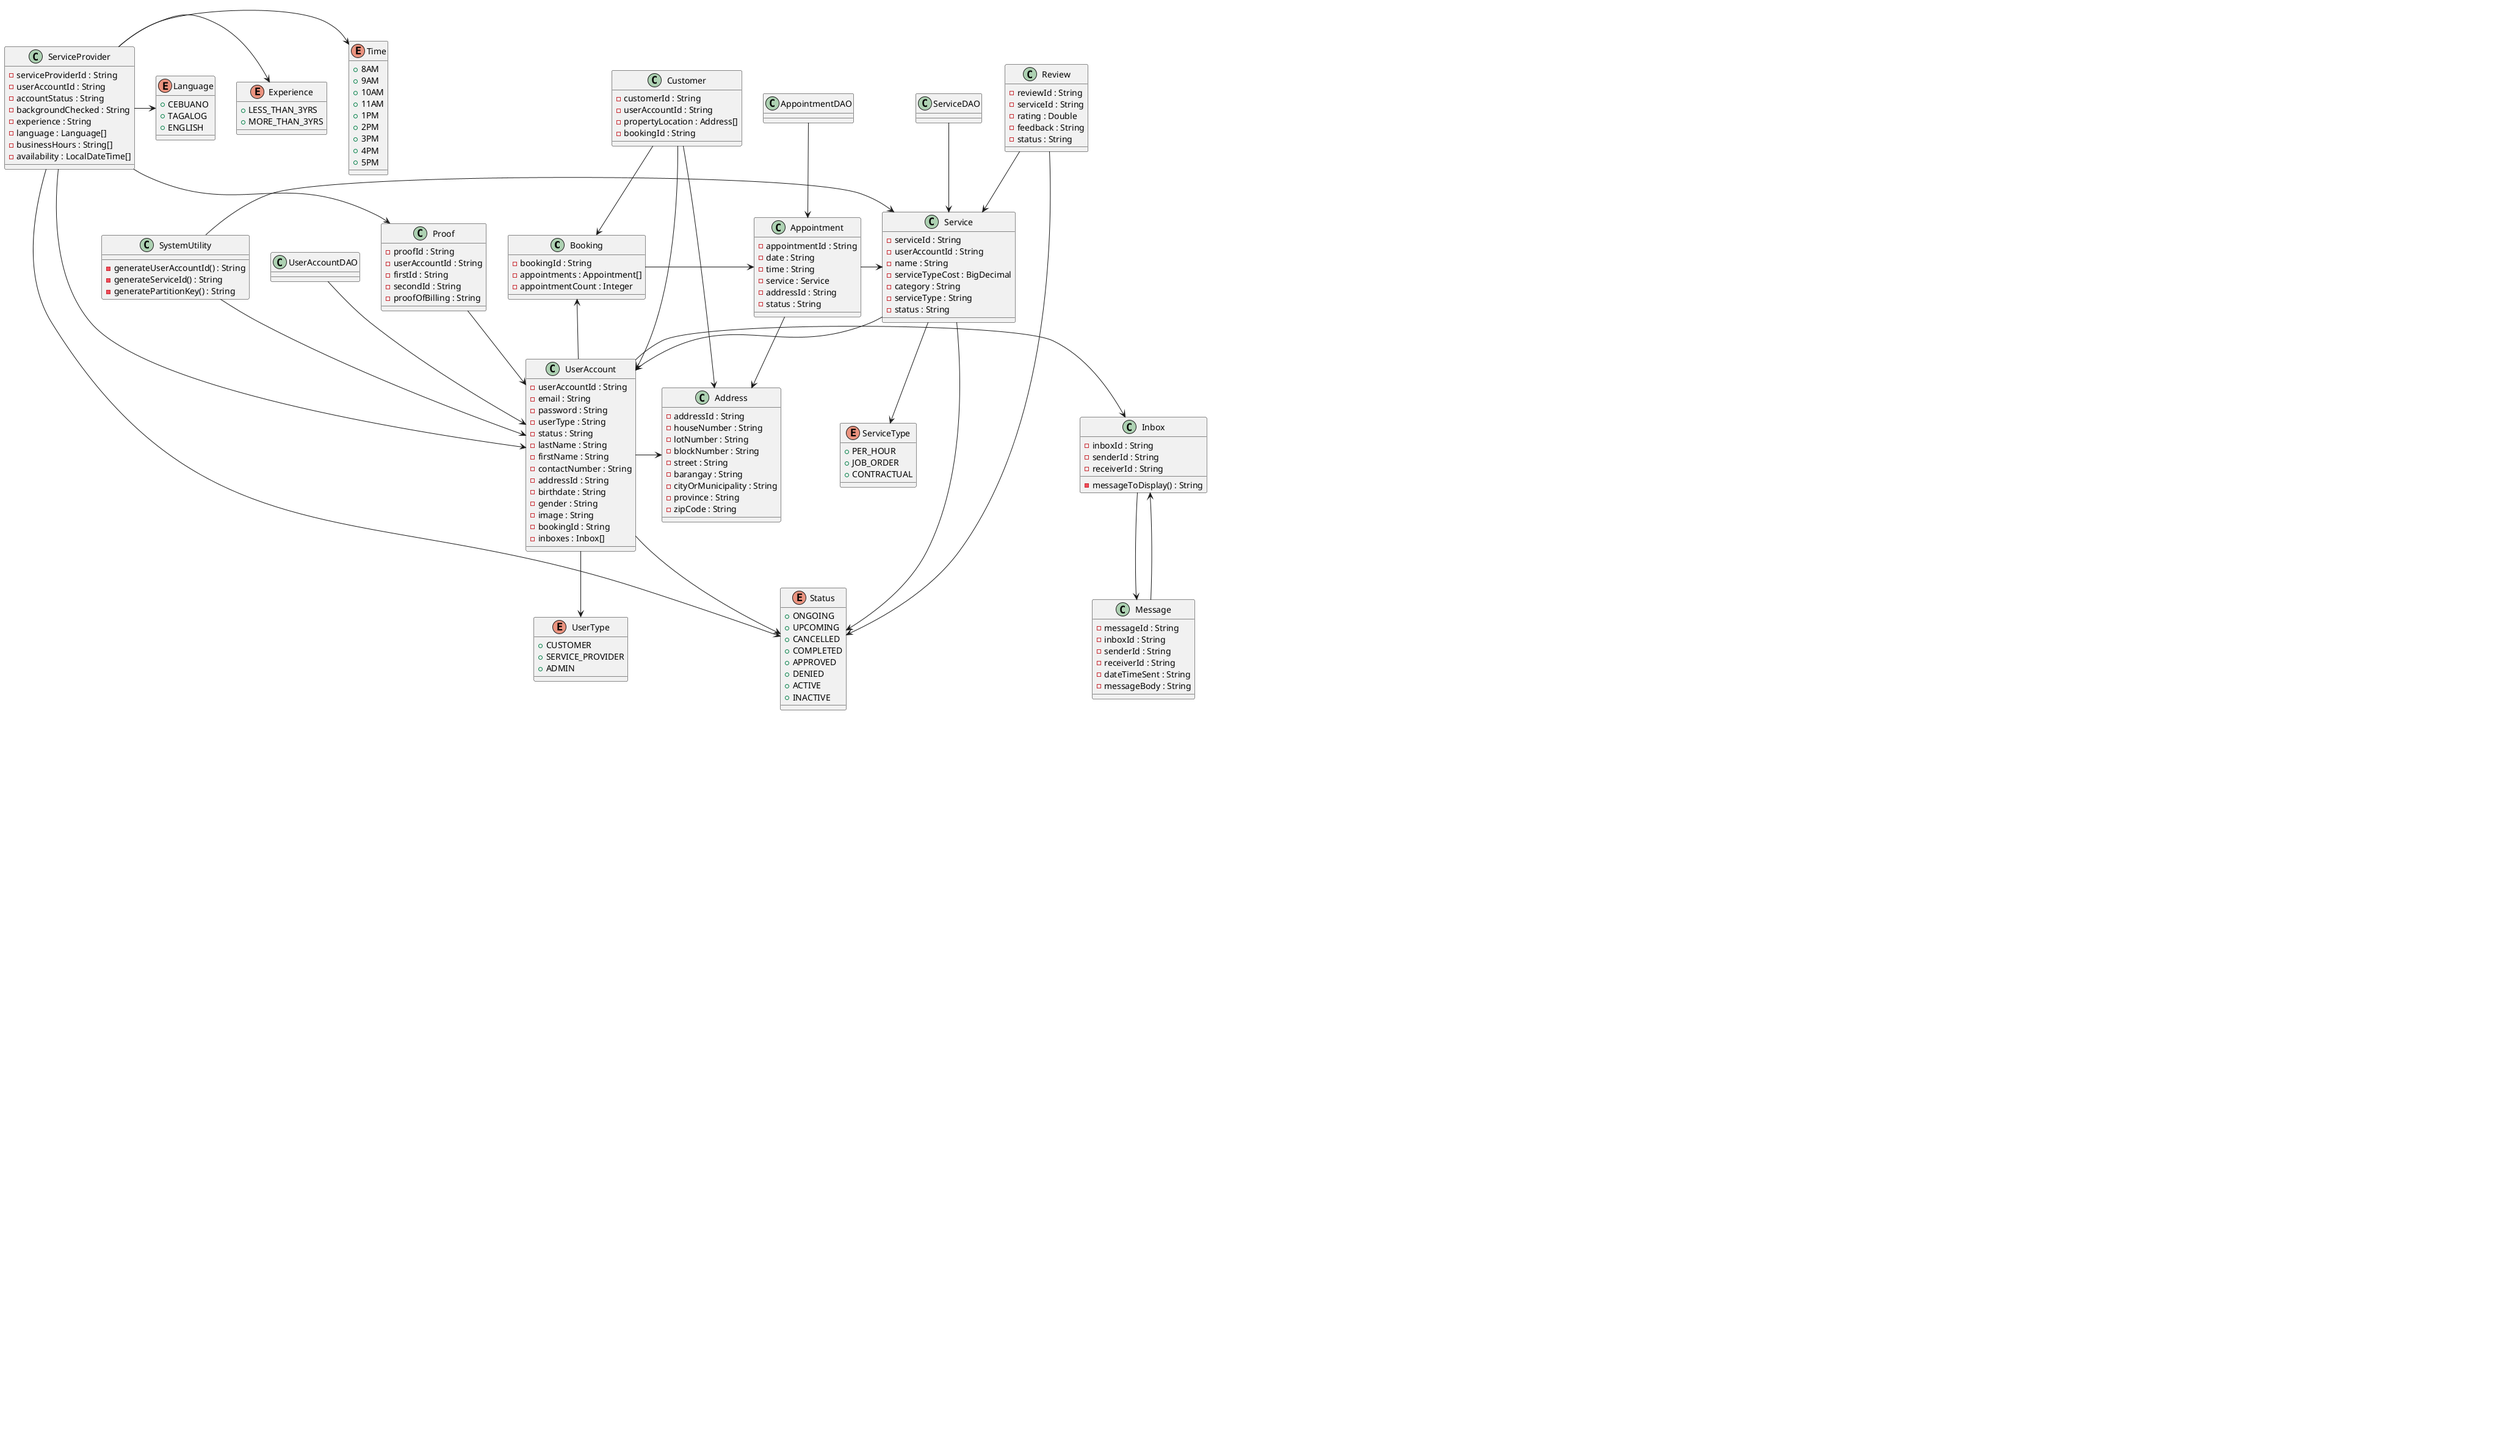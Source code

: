 @startuml
class Booking {
    - bookingId : String
    - appointments : Appointment[]
    - appointmentCount : Integer
}

class Appointment {
    - appointmentId : String
    - date : String
    - time : String
    - service : Service
    - addressId : String
    - status : String
}

class Service {
    - serviceId : String
    - userAccountId : String
    - name : String
    - serviceTypeCost : BigDecimal
    - category : String
    - serviceType : String
    - status : String
}

class Review {
    - reviewId : String
    - serviceId : String
    - rating : Double
    - feedback : String
    - status : String
}

class UserAccount {
    - userAccountId : String
    - email : String
    - password : String
    - userType : String
    - status : String
    - lastName : String
    - firstName : String
    - contactNumber : String
    - addressId : String
    - birthdate : String
    - gender : String
    - image : String
    - bookingId : String
    - inboxes : Inbox[]
}

class ServiceProvider {
     - serviceProviderId : String
     - userAccountId : String
     - accountStatus : String
     - backgroundChecked : String
     - experience : String
     - language : Language[]
     - businessHours : String[]
     - availability : LocalDateTime[]
 }

 class Customer {
     - customerId : String
     - userAccountId : String
     - propertyLocation : Address[]
     - bookingId : String
 }

class Address {
    - addressId : String
    - houseNumber : String
    - lotNumber : String
    - blockNumber : String
    - street : String
    - barangay : String
    - cityOrMunicipality : String
    - province : String
    - zipCode : String
}

class Proof {
    - proofId : String
    - userAccountId : String
    - firstId : String
    - secondId : String
    - proofOfBilling : String
}


class Inbox {
    - inboxId : String
    - senderId : String
    - receiverId : String
    - messageToDisplay() : String
}

class Message {
    - messageId : String
    - inboxId : String
    - senderId : String
    - receiverId : String
    - dateTimeSent : String
    - messageBody : String
}

class SystemUtility {
    - generateUserAccountId() : String
    - generateServiceId() : String
    - generatePartitionKey() : String
}

'DynamoDB
class UserAccountDAO
class ServiceDAO
class AppointmentDAO

'Activity
class CreateUserAccountActivity
class GetUserAccontActivity
class UpdateUserAccountActivity
class CreateServiceActivity
class GetServiceActivity
class GetServicesByServiceProviderActivity
class UpdateServiceActivity
class CreateAppointmentActivity
class AddAppointmentToBookingActivity
class GetBookingAppointmentActivity
class UpdateBookingAppointmentActivity
class GetBookingActivity
class GetBookingByCustomerActivity
class GetBookingByServiceProviderActivity
class CreateReviewActivity
class GetReviewByServiceActivity
class UpdateReviewActivity
class CreateMessageActivity
class SendMessageActivity
class GetMessageByInboxIdActivity
class GetInboxByUserAccountActivity
class CreateMessageActivity
class SendMessageActivity
class GetMessageByInboxIdActivity
class GetInboxByUserAccountActivity

'Request
class CreateUserAccountRequest {
    - userAccountId : String
    - email : String
    - password : String
    - userType : String
    - status : String
}

class GetUserAccountRequest {
    - userAccountId : String
    - userType : String
}

class UpdateUserAccountRequest {
    - userAccountId : String
    - userType : String
    - password : String
    - status : String
    - lastName : String
    - firstName : String
    - contactNumber : String
    - email : String
    - addressId : String
    - birthdate : String
    - gender : String
    - image : String
}

class CreateServiceRequest {
    - serviceId : String
    - serviceProvider : ServiceProvider
    - customerName : String
    - serviceTypeCost : BigDecimal
    - category : String
    - serviceType : String
    - status : String
}

class GetServiceRequest {
    - serviceId : String
}

class GetServicesByServiceProviderRequest {
    - serviceProviderId
}

class UpdateServiceRequest {
    - serviceId : String
    - userAccountId : String
    - name : String
    - serviceTypeCost : BigDecimal
    - category : String
    - serviceType : String
    - status : String
}

class AddAppointmentToBookingRequest {
    - appointmentId :String
    - date : String
    - time : String
    - service : Service
    - address : Address
    - status :String
}

class GetBookingByUserAccountRequest {
    - userAccountId : String
    - userType : String
}

class GetBooking
class CreateMessageRequest
class SendMessageRequest
class GetMessageByInboxIdRequest
class GetInboxByUserAccountRequest

class UpdateBookingAppointmentRequest {
    - appointmentId : String
    - date : String
    - time : String
    - status : String
}

class CreateReviewRequest {
    - reviewId : String
    - serviceId : String
    - rating : Double
    - feedback : String
    - status : String
}

class GetReviewByServiceRequest {
    - reviewId : String
    - serviceId : String
}

class UpdateReviewRequest {
    - reviewId : String
    - serviceId : String
    - status : String
}

class CreateInboxRequest {
    - inboxId : String
    - serviceId : String
    - receiverId : String
}

class CreateMessageRequest {
    - inboxId : String
    - messageId : String
    - senderId : String
    - receiverId : String
    - dateTimeSent : String
    - messageBody : String
}

class GetMessageByInboxIdRequest {
    - inboxId : String
}

class GetInboxByUserAccountRequest {
    - userAccountId : String
}

'Result
class CreateUserAccountResult
class GetUserAccountResult
class UpdateUserAccountResult
class CreateServiceResult
class GetServiceResult
class GetServicesByServiceProviderResult
class UpdateServiceResult
class CreateAppointmentResult
class AddAppointmentToBookingsResult
class GetAppointmentBookingResult
class UpdateAppointmentBookingResult
class GetBookingResult
class GetBookingByCustomerResult
class GetBookingByServiceProviderResult
class CreateReviewResult
class GetReviewByServiceResult
class UpdateReviewResult
class CreateMessageResult
class SendMessageResult
class GetMessageByInboxIdResult
class GetInboxByUserAccountResult

'Models
class BookingModel {
    - bookingId : String
    - appointments : Appointment[]
    - appointmentCount : Integer
}

class AppointmentModel {
    - appointmentId : String
    - date : String
    - time : String
    - service : Service
    - addressId : String
    - status : String
}

class ServiceModel {
    - serviceId : String
    - userAccountId : String
    - name : String
    - serviceTypeCost : BigDecimal
    - category : String
    - serviceType : String
    - status : String
}

class ReviewModel {
    - reviewId : String
    - serviceId : String
    - rating : Double
    - feedback : String
    - status : String
}

class UserAccountModel {
    - userAccountId : String
    - email : String
    - password : String
    - userType : String
    - status : String
    - firstName : String
    - lastName : String
    - contactNumber : String
    - addressId : String
    - birthdate : String
    - gender : String
    - image : String
    - inbox : Set<>
}

class AddressModel {
    - addressId : String
    - houseNumber : String
    - lotNumber : String
    - blockNumber : String
    - street : String
    - barangay : String
    - cityOrMunicipality : String
    - province : String
    - zipCode : String
}

class ProofModel {
    - proofId : String
    - firstId : String
    - secondId :String
    - proofOfBilling : String
}

class ServiceProviderModel {
    - userAccountId : String
    - serviceProviderId : String
    - accountStatus : String
    - backgroundChecked : String
    - experience : String
    - language : Language[]
    - businessHours : String[]
    - availability : LocalDateTime[]
    - bookingId : String
}

class CustomerModel {
    - userAccountId : String
    - customerId : String
    - propertyLocation : Address[]
    - bookingId : String
}

class InboxModel {
    - inboxId : String
    - senderId : String
    - receiverId : String
    - messageToDisplay : String
}

class MessageModel {
    - messageId : String
    - inboxId : String
    - senderId : String
    - receiverId : String
    - dateTimeSent : String
    - messageBody : String
}

enum ServiceType {
    + PER_HOUR
    + JOB_ORDER
    + CONTRACTUAL
}

enum Language {
    + CEBUANO
    + TAGALOG
    + ENGLISH
}

enum Time {
    + 8AM
    + 9AM
    + 10AM
    + 11AM
    + 1PM
    + 2PM
    + 3PM
    + 4PM
    + 5PM
}

enum Status {
    + ONGOING
    + UPCOMING
    + CANCELLED
    + COMPLETED
    + APPROVED
    + DENIED
    + ACTIVE
    + INACTIVE
}

enum Experience {
    + LESS_THAN_3YRS
    + MORE_THAN_3YRS
}

enum UserType {
    + CUSTOMER
    + SERVICE_PROVIDER
    + ADMIN
}

class ModelConverter {
    + toBookingModel()
    + toAppointmentModel ()
    + toServiceModel()
    + toReviewModel()
    + toUserAccountModel()
    + toAddressModel ()
    + toProofModel()
    + toServiceProviderModel()
    + toCustomerModel()
    + toInboxModel()
    + toMessageModel()
}

Booking -> Appointment

Appointment -> Service
Appointment -> Address

Service --> UserAccount
Service --> ServiceType
Service --> Status

Review --> Service
Review --> Status

UserAccount --> UserType
UserAccount --> Status
UserAccount -> Address
UserAccount -> Booking
UserAccount -> Inbox

Proof --> UserAccount

ServiceProvider --> UserAccount
ServiceProvider --> Proof
ServiceProvider --> Status
ServiceProvider -> Experience
ServiceProvider -> Language
ServiceProvider -> Time

Customer --> UserAccount
Customer --> Address
Customer --> Booking

Inbox --> Message

Message --> Inbox

SystemUtility -> Service
SystemUtility -> UserAccount

UserAccountDAO --> UserAccount
ServiceDAO --> Service
AppointmentDAO --> Appointment

hide @unlinked
@enduml
